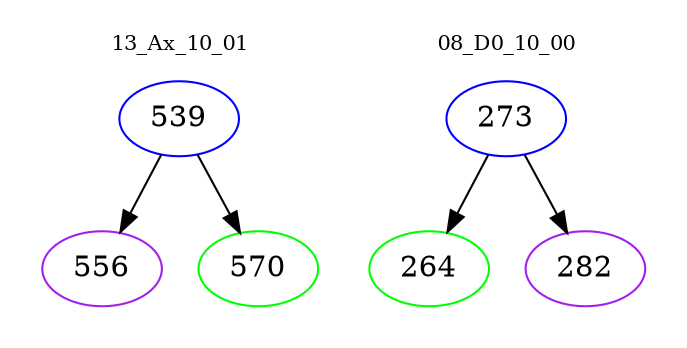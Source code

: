 digraph{
subgraph cluster_0 {
color = white
label = "13_Ax_10_01";
fontsize=10;
T0_539 [label="539", color="blue"]
T0_539 -> T0_556 [color="black"]
T0_556 [label="556", color="purple"]
T0_539 -> T0_570 [color="black"]
T0_570 [label="570", color="green"]
}
subgraph cluster_1 {
color = white
label = "08_D0_10_00";
fontsize=10;
T1_273 [label="273", color="blue"]
T1_273 -> T1_264 [color="black"]
T1_264 [label="264", color="green"]
T1_273 -> T1_282 [color="black"]
T1_282 [label="282", color="purple"]
}
}
